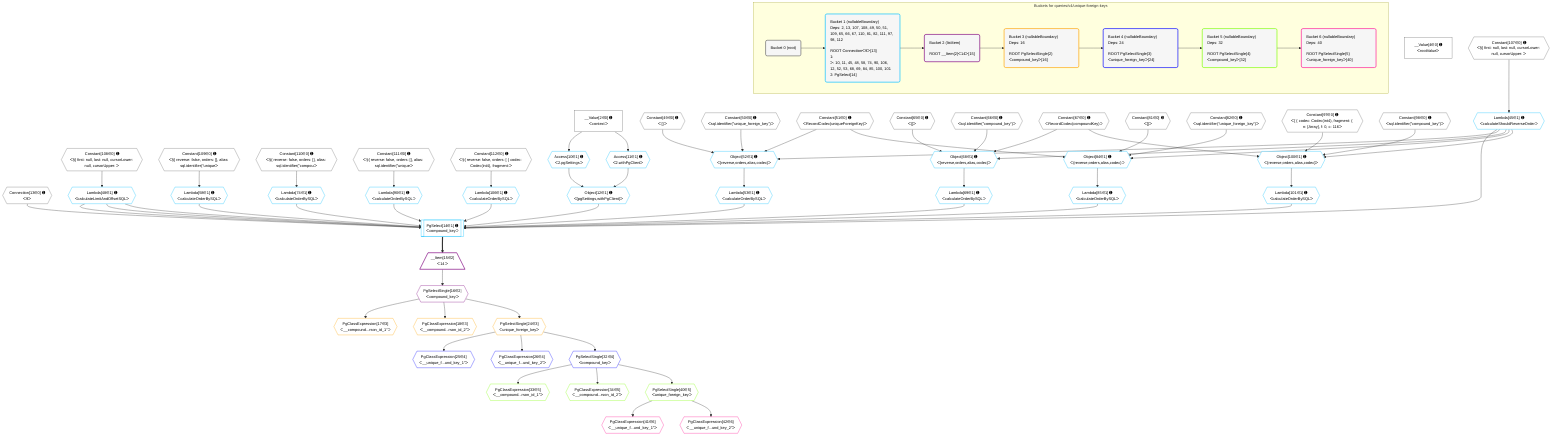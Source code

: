 %%{init: {'themeVariables': { 'fontSize': '12px'}}}%%
graph TD
    classDef path fill:#eee,stroke:#000,color:#000
    classDef plan fill:#fff,stroke-width:1px,color:#000
    classDef itemplan fill:#fff,stroke-width:2px,color:#000
    classDef unbatchedplan fill:#dff,stroke-width:1px,color:#000
    classDef sideeffectplan fill:#fcc,stroke-width:2px,color:#000
    classDef bucket fill:#f6f6f6,color:#000,stroke-width:2px,text-align:left


    %% plan dependencies
    __Value2["__Value[2∈0] ➊<br />ᐸcontextᐳ"]:::plan
    __Value4["__Value[4∈0] ➊<br />ᐸrootValueᐳ"]:::plan
    Connection13{{"Connection[13∈0] ➊<br />ᐸ9ᐳ"}}:::plan
    Constant49{{"Constant[49∈0] ➊<br />ᐸ[]ᐳ"}}:::plan
    Constant50{{"Constant[50∈0] ➊<br />ᐸsql.identifier(”unique_foreign_key”)ᐳ"}}:::plan
    Constant51{{"Constant[51∈0] ➊<br />ᐸRecordCodec(uniqueForeignKey)ᐳ"}}:::plan
    Constant65{{"Constant[65∈0] ➊<br />ᐸ[]ᐳ"}}:::plan
    Constant66{{"Constant[66∈0] ➊<br />ᐸsql.identifier(”compound_key”)ᐳ"}}:::plan
    Constant67{{"Constant[67∈0] ➊<br />ᐸRecordCodec(compoundKey)ᐳ"}}:::plan
    Constant81{{"Constant[81∈0] ➊<br />ᐸ[]ᐳ"}}:::plan
    Constant82{{"Constant[82∈0] ➊<br />ᐸsql.identifier(”unique_foreign_key”)ᐳ"}}:::plan
    Constant97{{"Constant[97∈0] ➊<br />ᐸ[ { codec: Codec(int4), fragment: { n: [Array], f: 0, c: 116ᐳ"}}:::plan
    Constant98{{"Constant[98∈0] ➊<br />ᐸsql.identifier(”compound_key”)ᐳ"}}:::plan
    Constant107{{"Constant[107∈0] ➊<br />ᐸ§{ first: null, last: null, cursorLower: null, cursorUpper: ᐳ"}}:::plan
    Constant108{{"Constant[108∈0] ➊<br />ᐸ§{ first: null, last: null, cursorLower: null, cursorUpper: ᐳ"}}:::plan
    Constant109{{"Constant[109∈0] ➊<br />ᐸ§{ reverse: false, orders: [], alias: sql.identifier(”uniqueᐳ"}}:::plan
    Constant110{{"Constant[110∈0] ➊<br />ᐸ§{ reverse: false, orders: [], alias: sql.identifier(”compouᐳ"}}:::plan
    Constant111{{"Constant[111∈0] ➊<br />ᐸ§{ reverse: false, orders: [], alias: sql.identifier(”uniqueᐳ"}}:::plan
    Constant112{{"Constant[112∈0] ➊<br />ᐸ§{ reverse: false, orders: [ { codec: Codec(int4), fragment:ᐳ"}}:::plan
    PgSelect14[["PgSelect[14∈1] ➊<br />ᐸcompound_keyᐳ"]]:::plan
    Object12{{"Object[12∈1] ➊<br />ᐸ{pgSettings,withPgClient}ᐳ"}}:::plan
    Lambda48{{"Lambda[48∈1] ➊<br />ᐸcalculateLimitAndOffsetSQLᐳ"}}:::plan
    Lambda53{{"Lambda[53∈1] ➊<br />ᐸcalculateOrderBySQLᐳ"}}:::plan
    Lambda58{{"Lambda[58∈1] ➊<br />ᐸcalculateOrderBySQLᐳ"}}:::plan
    Lambda69{{"Lambda[69∈1] ➊<br />ᐸcalculateOrderBySQLᐳ"}}:::plan
    Lambda74{{"Lambda[74∈1] ➊<br />ᐸcalculateOrderBySQLᐳ"}}:::plan
    Lambda85{{"Lambda[85∈1] ➊<br />ᐸcalculateOrderBySQLᐳ"}}:::plan
    Lambda90{{"Lambda[90∈1] ➊<br />ᐸcalculateOrderBySQLᐳ"}}:::plan
    Lambda45{{"Lambda[45∈1] ➊<br />ᐸcalculateShouldReverseOrderᐳ"}}:::plan
    Lambda101{{"Lambda[101∈1] ➊<br />ᐸcalculateOrderBySQLᐳ"}}:::plan
    Lambda106{{"Lambda[106∈1] ➊<br />ᐸcalculateOrderBySQLᐳ"}}:::plan
    Object12 & Connection13 & Lambda48 & Lambda53 & Lambda58 & Lambda69 & Lambda74 & Lambda48 & Lambda85 & Lambda90 & Lambda45 & Lambda48 & Lambda101 & Lambda106 --> PgSelect14
    Object52{{"Object[52∈1] ➊<br />ᐸ{reverse,orders,alias,codec}ᐳ"}}:::plan
    Lambda45 & Constant49 & Constant50 & Constant51 --> Object52
    Object68{{"Object[68∈1] ➊<br />ᐸ{reverse,orders,alias,codec}ᐳ"}}:::plan
    Lambda45 & Constant65 & Constant66 & Constant67 --> Object68
    Object84{{"Object[84∈1] ➊<br />ᐸ{reverse,orders,alias,codec}ᐳ"}}:::plan
    Lambda45 & Constant81 & Constant82 & Constant51 --> Object84
    Object100{{"Object[100∈1] ➊<br />ᐸ{reverse,orders,alias,codec}ᐳ"}}:::plan
    Lambda45 & Constant97 & Constant98 & Constant67 --> Object100
    Access10{{"Access[10∈1] ➊<br />ᐸ2.pgSettingsᐳ"}}:::plan
    Access11{{"Access[11∈1] ➊<br />ᐸ2.withPgClientᐳ"}}:::plan
    Access10 & Access11 --> Object12
    __Value2 --> Access10
    __Value2 --> Access11
    Constant107 --> Lambda45
    Constant108 --> Lambda48
    Object52 --> Lambda53
    Constant109 --> Lambda58
    Object68 --> Lambda69
    Constant110 --> Lambda74
    Object84 --> Lambda85
    Constant111 --> Lambda90
    Object100 --> Lambda101
    Constant112 --> Lambda106
    __Item15[/"__Item[15∈2]<br />ᐸ14ᐳ"\]:::itemplan
    PgSelect14 ==> __Item15
    PgSelectSingle16{{"PgSelectSingle[16∈2]<br />ᐸcompound_keyᐳ"}}:::plan
    __Item15 --> PgSelectSingle16
    PgClassExpression17{{"PgClassExpression[17∈3]<br />ᐸ__compound...rson_id_1”ᐳ"}}:::plan
    PgSelectSingle16 --> PgClassExpression17
    PgClassExpression18{{"PgClassExpression[18∈3]<br />ᐸ__compound...rson_id_2”ᐳ"}}:::plan
    PgSelectSingle16 --> PgClassExpression18
    PgSelectSingle24{{"PgSelectSingle[24∈3]<br />ᐸunique_foreign_keyᐳ"}}:::plan
    PgSelectSingle16 --> PgSelectSingle24
    PgClassExpression25{{"PgClassExpression[25∈4]<br />ᐸ__unique_f...und_key_1”ᐳ"}}:::plan
    PgSelectSingle24 --> PgClassExpression25
    PgClassExpression26{{"PgClassExpression[26∈4]<br />ᐸ__unique_f...und_key_2”ᐳ"}}:::plan
    PgSelectSingle24 --> PgClassExpression26
    PgSelectSingle32{{"PgSelectSingle[32∈4]<br />ᐸcompound_keyᐳ"}}:::plan
    PgSelectSingle24 --> PgSelectSingle32
    PgClassExpression33{{"PgClassExpression[33∈5]<br />ᐸ__compound...rson_id_1”ᐳ"}}:::plan
    PgSelectSingle32 --> PgClassExpression33
    PgClassExpression34{{"PgClassExpression[34∈5]<br />ᐸ__compound...rson_id_2”ᐳ"}}:::plan
    PgSelectSingle32 --> PgClassExpression34
    PgSelectSingle40{{"PgSelectSingle[40∈5]<br />ᐸunique_foreign_keyᐳ"}}:::plan
    PgSelectSingle32 --> PgSelectSingle40
    PgClassExpression41{{"PgClassExpression[41∈6]<br />ᐸ__unique_f...und_key_1”ᐳ"}}:::plan
    PgSelectSingle40 --> PgClassExpression41
    PgClassExpression42{{"PgClassExpression[42∈6]<br />ᐸ__unique_f...und_key_2”ᐳ"}}:::plan
    PgSelectSingle40 --> PgClassExpression42

    %% define steps

    subgraph "Buckets for queries/v4/unique-foreign-keys"
    Bucket0("Bucket 0 (root)"):::bucket
    classDef bucket0 stroke:#696969
    class Bucket0,__Value2,__Value4,Connection13,Constant49,Constant50,Constant51,Constant65,Constant66,Constant67,Constant81,Constant82,Constant97,Constant98,Constant107,Constant108,Constant109,Constant110,Constant111,Constant112 bucket0
    Bucket1("Bucket 1 (nullableBoundary)<br />Deps: 2, 13, 107, 108, 49, 50, 51, 109, 65, 66, 67, 110, 81, 82, 111, 97, 98, 112<br /><br />ROOT Connectionᐸ9ᐳ[13]<br />1: <br />ᐳ: 10, 11, 45, 48, 58, 74, 90, 106, 12, 52, 53, 68, 69, 84, 85, 100, 101<br />2: PgSelect[14]"):::bucket
    classDef bucket1 stroke:#00bfff
    class Bucket1,Access10,Access11,Object12,PgSelect14,Lambda45,Lambda48,Object52,Lambda53,Lambda58,Object68,Lambda69,Lambda74,Object84,Lambda85,Lambda90,Object100,Lambda101,Lambda106 bucket1
    Bucket2("Bucket 2 (listItem)<br /><br />ROOT __Item{2}ᐸ14ᐳ[15]"):::bucket
    classDef bucket2 stroke:#7f007f
    class Bucket2,__Item15,PgSelectSingle16 bucket2
    Bucket3("Bucket 3 (nullableBoundary)<br />Deps: 16<br /><br />ROOT PgSelectSingle{2}ᐸcompound_keyᐳ[16]"):::bucket
    classDef bucket3 stroke:#ffa500
    class Bucket3,PgClassExpression17,PgClassExpression18,PgSelectSingle24 bucket3
    Bucket4("Bucket 4 (nullableBoundary)<br />Deps: 24<br /><br />ROOT PgSelectSingle{3}ᐸunique_foreign_keyᐳ[24]"):::bucket
    classDef bucket4 stroke:#0000ff
    class Bucket4,PgClassExpression25,PgClassExpression26,PgSelectSingle32 bucket4
    Bucket5("Bucket 5 (nullableBoundary)<br />Deps: 32<br /><br />ROOT PgSelectSingle{4}ᐸcompound_keyᐳ[32]"):::bucket
    classDef bucket5 stroke:#7fff00
    class Bucket5,PgClassExpression33,PgClassExpression34,PgSelectSingle40 bucket5
    Bucket6("Bucket 6 (nullableBoundary)<br />Deps: 40<br /><br />ROOT PgSelectSingle{5}ᐸunique_foreign_keyᐳ[40]"):::bucket
    classDef bucket6 stroke:#ff1493
    class Bucket6,PgClassExpression41,PgClassExpression42 bucket6
    Bucket0 --> Bucket1
    Bucket1 --> Bucket2
    Bucket2 --> Bucket3
    Bucket3 --> Bucket4
    Bucket4 --> Bucket5
    Bucket5 --> Bucket6
    end